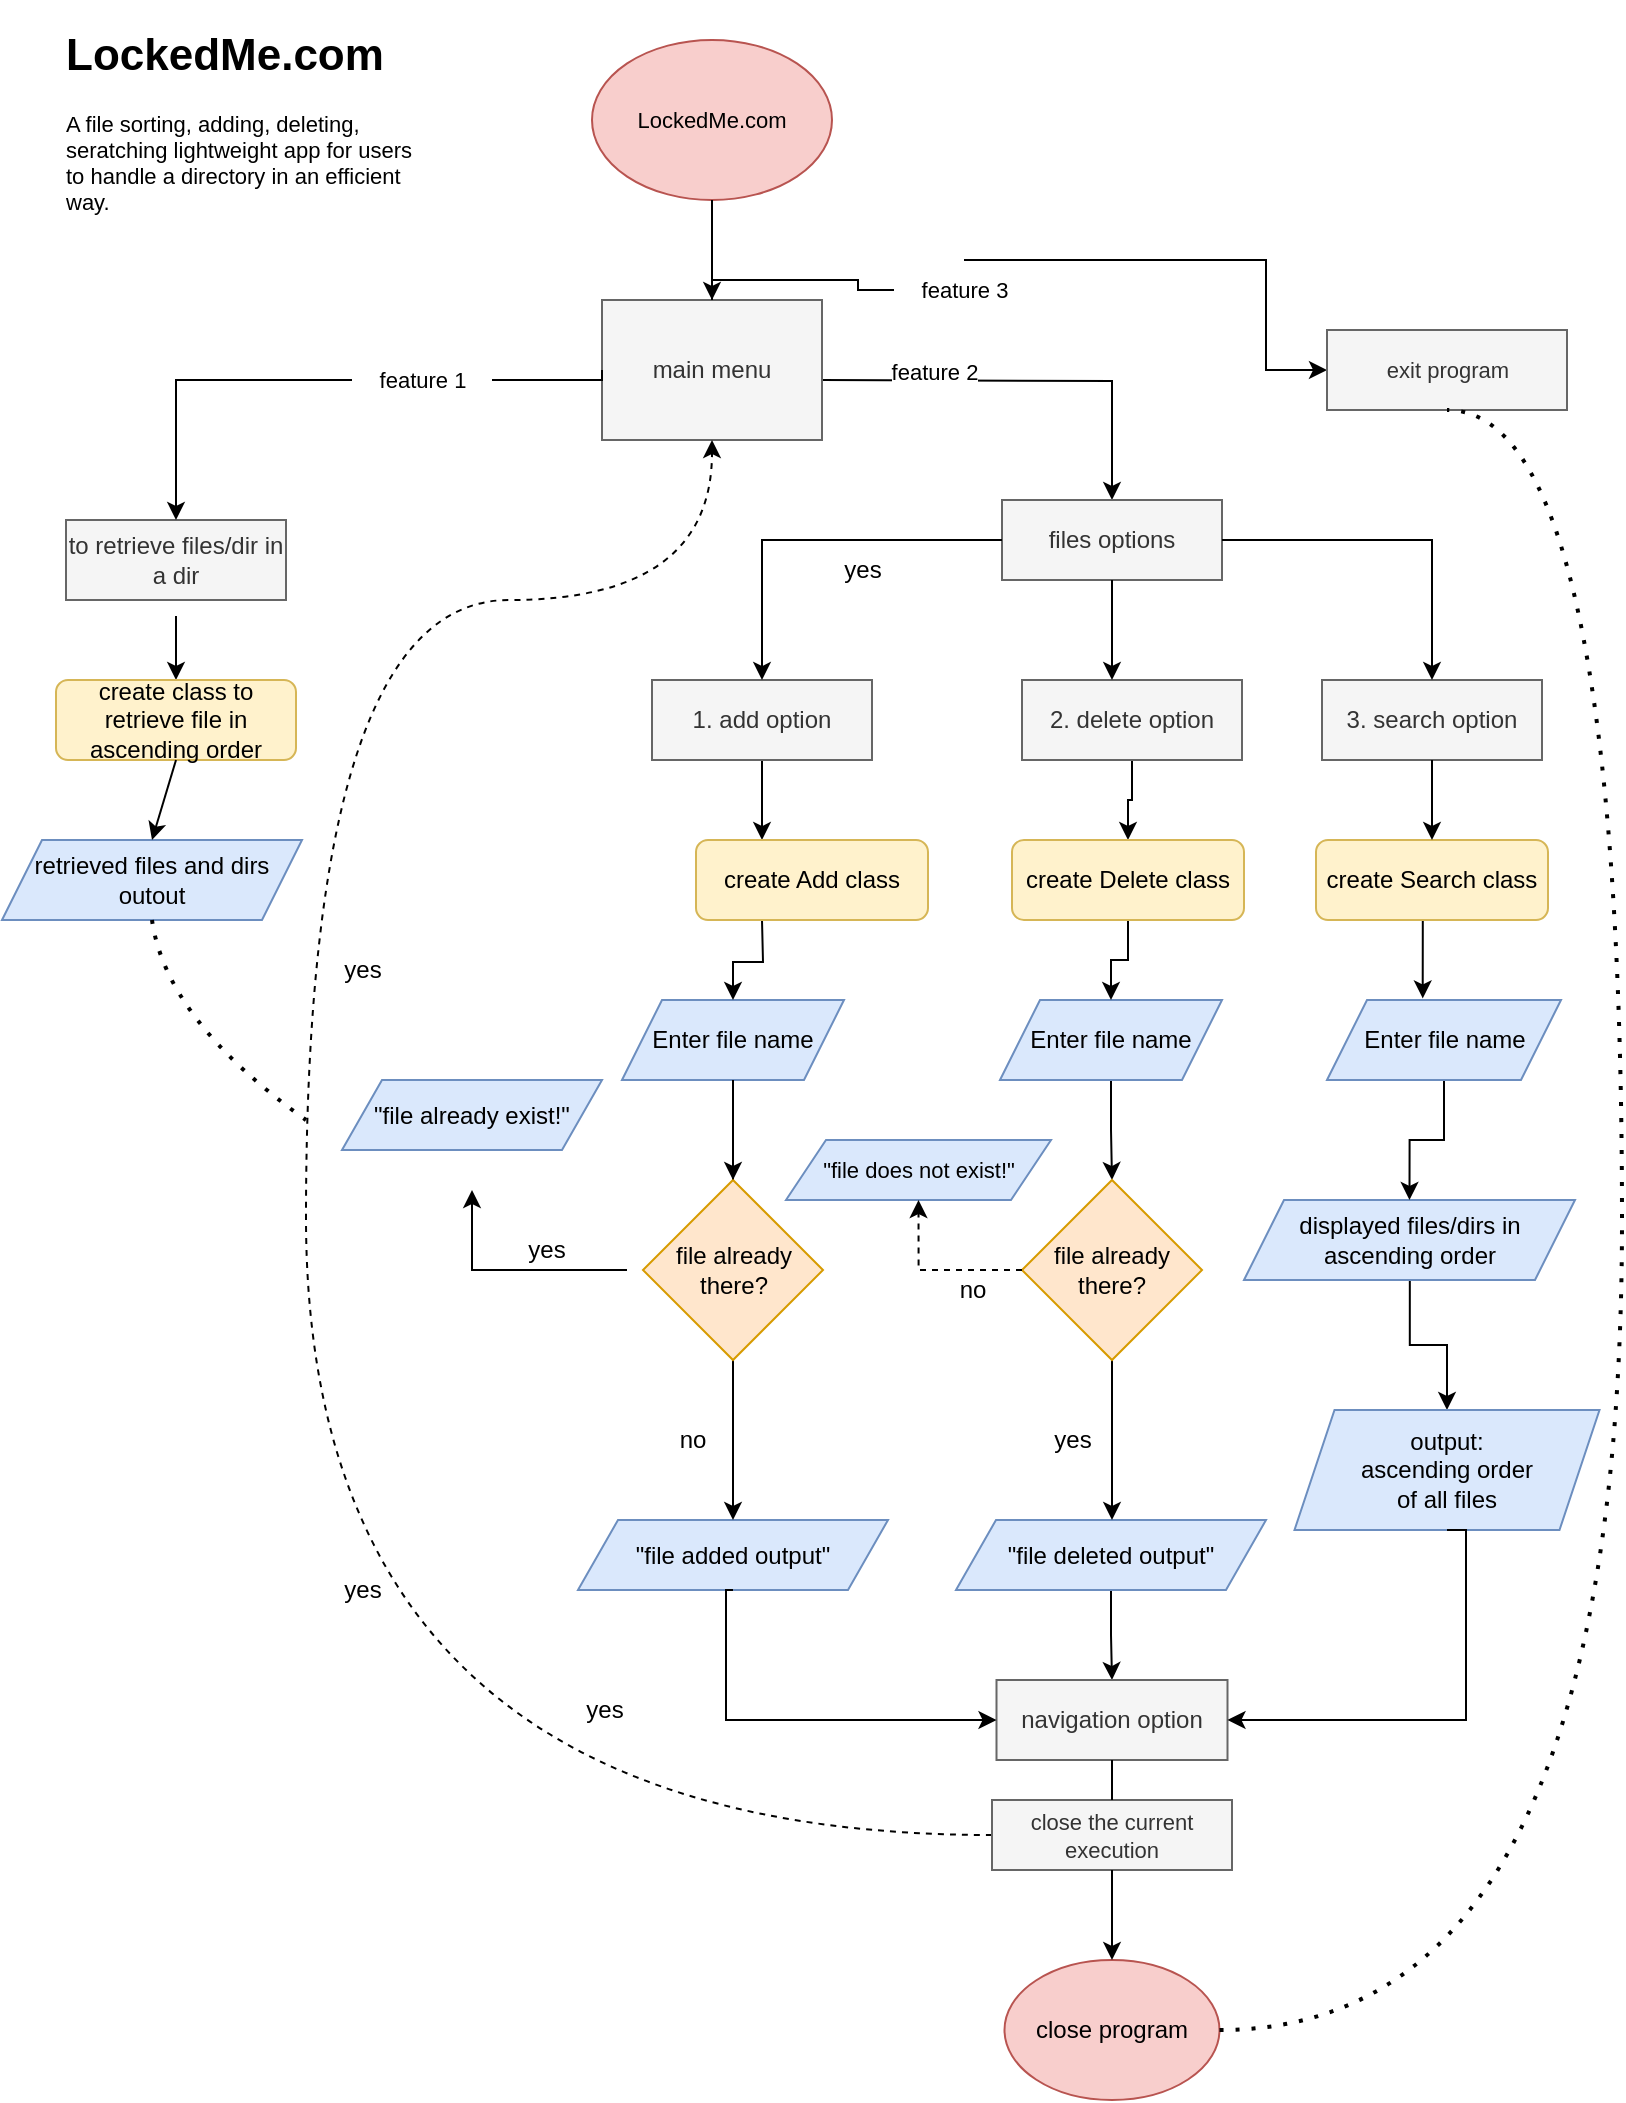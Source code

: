 <mxfile version="20.2.5" type="device"><diagram id="C5RBs43oDa-KdzZeNtuy" name="Page-1"><mxGraphModel dx="1738" dy="893" grid="1" gridSize="10" guides="1" tooltips="1" connect="1" arrows="1" fold="1" page="1" pageScale="1" pageWidth="827" pageHeight="1169" math="0" shadow="0"><root><mxCell id="WIyWlLk6GJQsqaUBKTNV-0"/><mxCell id="WIyWlLk6GJQsqaUBKTNV-1" parent="WIyWlLk6GJQsqaUBKTNV-0"/><mxCell id="FOThEO_fWk3-EDrb9geK-99" value="" style="edgeStyle=orthogonalEdgeStyle;curved=1;rounded=0;orthogonalLoop=1;jettySize=auto;html=1;startSize=6;endSize=6;sourcePerimeterSpacing=8;targetPerimeterSpacing=20;entryX=0.5;entryY=0;entryDx=0;entryDy=0;" edge="1" parent="WIyWlLk6GJQsqaUBKTNV-1" source="FOThEO_fWk3-EDrb9geK-5" target="FOThEO_fWk3-EDrb9geK-96"><mxGeometry relative="1" as="geometry"/></mxCell><mxCell id="FOThEO_fWk3-EDrb9geK-5" value="to retrieve files/dir in a dir" style="rounded=0;whiteSpace=wrap;html=1;fillColor=#f5f5f5;fontColor=#333333;strokeColor=#666666;" vertex="1" parent="WIyWlLk6GJQsqaUBKTNV-1"><mxGeometry x="40" y="270" width="110" height="40" as="geometry"/></mxCell><mxCell id="FOThEO_fWk3-EDrb9geK-8" value="" style="edgeStyle=orthogonalEdgeStyle;rounded=0;orthogonalLoop=1;jettySize=auto;html=1;" edge="1" parent="WIyWlLk6GJQsqaUBKTNV-1" target="FOThEO_fWk3-EDrb9geK-6"><mxGeometry relative="1" as="geometry"><mxPoint x="418" y="200" as="sourcePoint"/></mxGeometry></mxCell><mxCell id="FOThEO_fWk3-EDrb9geK-119" value="feature 2" style="edgeLabel;html=1;align=center;verticalAlign=middle;resizable=0;points=[];" vertex="1" connectable="0" parent="FOThEO_fWk3-EDrb9geK-8"><mxGeometry x="-0.453" y="4" relative="1" as="geometry"><mxPoint as="offset"/></mxGeometry></mxCell><mxCell id="FOThEO_fWk3-EDrb9geK-6" value="files options" style="rounded=0;whiteSpace=wrap;html=1;fillColor=#f5f5f5;fontColor=#333333;strokeColor=#666666;" vertex="1" parent="WIyWlLk6GJQsqaUBKTNV-1"><mxGeometry x="508" y="260" width="110" height="40" as="geometry"/></mxCell><mxCell id="FOThEO_fWk3-EDrb9geK-105" value="" style="edgeStyle=orthogonalEdgeStyle;rounded=0;orthogonalLoop=1;jettySize=auto;html=1;startSize=6;endSize=6;sourcePerimeterSpacing=8;targetPerimeterSpacing=20;entryX=0.5;entryY=0;entryDx=0;entryDy=0;exitX=0.5;exitY=1;exitDx=0;exitDy=0;" edge="1" parent="WIyWlLk6GJQsqaUBKTNV-1" source="FOThEO_fWk3-EDrb9geK-9"><mxGeometry relative="1" as="geometry"><mxPoint x="388" y="430" as="targetPoint"/></mxGeometry></mxCell><mxCell id="FOThEO_fWk3-EDrb9geK-9" value="1. add option" style="rounded=0;whiteSpace=wrap;html=1;fillColor=#f5f5f5;fontColor=#333333;strokeColor=#666666;" vertex="1" parent="WIyWlLk6GJQsqaUBKTNV-1"><mxGeometry x="333" y="350" width="110" height="40" as="geometry"/></mxCell><mxCell id="FOThEO_fWk3-EDrb9geK-106" value="" style="edgeStyle=orthogonalEdgeStyle;rounded=0;orthogonalLoop=1;jettySize=auto;html=1;startSize=6;endSize=6;sourcePerimeterSpacing=8;targetPerimeterSpacing=20;entryX=0.5;entryY=0;entryDx=0;entryDy=0;exitX=0.5;exitY=1;exitDx=0;exitDy=0;" edge="1" parent="WIyWlLk6GJQsqaUBKTNV-1" source="FOThEO_fWk3-EDrb9geK-10" target="FOThEO_fWk3-EDrb9geK-62"><mxGeometry relative="1" as="geometry"><Array as="points"><mxPoint x="573" y="410"/><mxPoint x="571" y="410"/></Array></mxGeometry></mxCell><mxCell id="FOThEO_fWk3-EDrb9geK-10" value="2. delete option" style="rounded=0;whiteSpace=wrap;html=1;fillColor=#f5f5f5;fontColor=#333333;strokeColor=#666666;" vertex="1" parent="WIyWlLk6GJQsqaUBKTNV-1"><mxGeometry x="518" y="350" width="110" height="40" as="geometry"/></mxCell><mxCell id="FOThEO_fWk3-EDrb9geK-11" value="3. search option" style="rounded=0;whiteSpace=wrap;html=1;fillColor=#f5f5f5;fontColor=#333333;strokeColor=#666666;" vertex="1" parent="WIyWlLk6GJQsqaUBKTNV-1"><mxGeometry x="668" y="350" width="110" height="40" as="geometry"/></mxCell><mxCell id="FOThEO_fWk3-EDrb9geK-16" value="&quot;file already exist!&quot;" style="shape=parallelogram;perimeter=parallelogramPerimeter;whiteSpace=wrap;html=1;fixedSize=1;fillColor=#dae8fc;strokeColor=#6c8ebf;" vertex="1" parent="WIyWlLk6GJQsqaUBKTNV-1"><mxGeometry x="178" y="550" width="130" height="35" as="geometry"/></mxCell><mxCell id="FOThEO_fWk3-EDrb9geK-111" value="" style="edgeStyle=orthogonalEdgeStyle;rounded=0;orthogonalLoop=1;jettySize=auto;html=1;startSize=6;endSize=6;sourcePerimeterSpacing=8;targetPerimeterSpacing=20;entryX=0.5;entryY=0;entryDx=0;entryDy=0;exitX=0.5;exitY=1;exitDx=0;exitDy=0;" edge="1" parent="WIyWlLk6GJQsqaUBKTNV-1" source="FOThEO_fWk3-EDrb9geK-31" target="FOThEO_fWk3-EDrb9geK-54"><mxGeometry relative="1" as="geometry"/></mxCell><mxCell id="FOThEO_fWk3-EDrb9geK-31" value="Enter file name" style="shape=parallelogram;perimeter=parallelogramPerimeter;whiteSpace=wrap;html=1;fixedSize=1;fillColor=#dae8fc;strokeColor=#6c8ebf;" vertex="1" parent="WIyWlLk6GJQsqaUBKTNV-1"><mxGeometry x="507" y="510" width="111" height="40" as="geometry"/></mxCell><mxCell id="FOThEO_fWk3-EDrb9geK-82" value="" style="edgeStyle=orthogonalEdgeStyle;rounded=0;orthogonalLoop=1;jettySize=auto;html=1;startSize=6;endSize=6;sourcePerimeterSpacing=8;targetPerimeterSpacing=20;entryX=0.5;entryY=0;entryDx=0;entryDy=0;exitX=0.501;exitY=1;exitDx=0;exitDy=0;exitPerimeter=0;" edge="1" parent="WIyWlLk6GJQsqaUBKTNV-1" source="FOThEO_fWk3-EDrb9geK-32" target="FOThEO_fWk3-EDrb9geK-75"><mxGeometry relative="1" as="geometry"/></mxCell><mxCell id="FOThEO_fWk3-EDrb9geK-32" value="displayed files/dirs in ascending order" style="shape=parallelogram;perimeter=parallelogramPerimeter;whiteSpace=wrap;html=1;fixedSize=1;fillColor=#dae8fc;strokeColor=#6c8ebf;" vertex="1" parent="WIyWlLk6GJQsqaUBKTNV-1"><mxGeometry x="629" y="610" width="165.5" height="40" as="geometry"/></mxCell><mxCell id="FOThEO_fWk3-EDrb9geK-33" value="&quot;file added output&quot;" style="shape=parallelogram;perimeter=parallelogramPerimeter;whiteSpace=wrap;html=1;fixedSize=1;fillColor=#dae8fc;strokeColor=#6c8ebf;" vertex="1" parent="WIyWlLk6GJQsqaUBKTNV-1"><mxGeometry x="296" y="770" width="155" height="35" as="geometry"/></mxCell><mxCell id="FOThEO_fWk3-EDrb9geK-113" value="" style="edgeStyle=orthogonalEdgeStyle;rounded=0;orthogonalLoop=1;jettySize=auto;html=1;startSize=6;endSize=6;sourcePerimeterSpacing=8;targetPerimeterSpacing=20;entryX=0.5;entryY=0;entryDx=0;entryDy=0;exitX=0.5;exitY=1;exitDx=0;exitDy=0;" edge="1" parent="WIyWlLk6GJQsqaUBKTNV-1" source="FOThEO_fWk3-EDrb9geK-34" target="FOThEO_fWk3-EDrb9geK-85"><mxGeometry relative="1" as="geometry"/></mxCell><mxCell id="FOThEO_fWk3-EDrb9geK-34" value="&quot;file deleted output&quot;" style="shape=parallelogram;perimeter=parallelogramPerimeter;whiteSpace=wrap;html=1;fixedSize=1;fillColor=#dae8fc;strokeColor=#6c8ebf;" vertex="1" parent="WIyWlLk6GJQsqaUBKTNV-1"><mxGeometry x="485" y="770" width="155" height="35" as="geometry"/></mxCell><mxCell id="FOThEO_fWk3-EDrb9geK-112" value="" style="edgeStyle=orthogonalEdgeStyle;rounded=0;orthogonalLoop=1;jettySize=auto;html=1;startSize=6;endSize=6;sourcePerimeterSpacing=8;targetPerimeterSpacing=20;entryX=0.5;entryY=0;entryDx=0;entryDy=0;exitX=0.5;exitY=1;exitDx=0;exitDy=0;" edge="1" parent="WIyWlLk6GJQsqaUBKTNV-1" source="FOThEO_fWk3-EDrb9geK-36" target="FOThEO_fWk3-EDrb9geK-32"><mxGeometry relative="1" as="geometry"/></mxCell><mxCell id="FOThEO_fWk3-EDrb9geK-36" value="Enter file name" style="shape=parallelogram;perimeter=parallelogramPerimeter;whiteSpace=wrap;html=1;fixedSize=1;fillColor=#dae8fc;strokeColor=#6c8ebf;" vertex="1" parent="WIyWlLk6GJQsqaUBKTNV-1"><mxGeometry x="670.5" y="510" width="117" height="40" as="geometry"/></mxCell><mxCell id="FOThEO_fWk3-EDrb9geK-39" value="main menu" style="rounded=0;whiteSpace=wrap;html=1;fillColor=#f5f5f5;fontColor=#333333;strokeColor=#666666;" vertex="1" parent="WIyWlLk6GJQsqaUBKTNV-1"><mxGeometry x="308" y="160" width="110" height="70" as="geometry"/></mxCell><mxCell id="FOThEO_fWk3-EDrb9geK-30" value="Enter file name" style="shape=parallelogram;perimeter=parallelogramPerimeter;whiteSpace=wrap;html=1;fixedSize=1;fillColor=#dae8fc;strokeColor=#6c8ebf;" vertex="1" parent="WIyWlLk6GJQsqaUBKTNV-1"><mxGeometry x="318" y="510" width="111" height="40" as="geometry"/></mxCell><mxCell id="FOThEO_fWk3-EDrb9geK-51" value="" style="edgeStyle=orthogonalEdgeStyle;rounded=0;orthogonalLoop=1;jettySize=auto;html=1;endArrow=none;" edge="1" parent="WIyWlLk6GJQsqaUBKTNV-1" source="FOThEO_fWk3-EDrb9geK-13" target="FOThEO_fWk3-EDrb9geK-30"><mxGeometry relative="1" as="geometry"><mxPoint x="388" y="590" as="sourcePoint"/><mxPoint x="388" y="705" as="targetPoint"/></mxGeometry></mxCell><mxCell id="FOThEO_fWk3-EDrb9geK-77" value="" style="edgeStyle=orthogonalEdgeStyle;rounded=0;orthogonalLoop=1;jettySize=auto;html=1;startSize=6;endSize=6;sourcePerimeterSpacing=8;targetPerimeterSpacing=20;exitX=0.5;exitY=1;exitDx=0;exitDy=0;entryX=0.5;entryY=0;entryDx=0;entryDy=0;" edge="1" parent="WIyWlLk6GJQsqaUBKTNV-1" source="FOThEO_fWk3-EDrb9geK-54"><mxGeometry relative="1" as="geometry"><mxPoint x="563.0" y="770" as="targetPoint"/></mxGeometry></mxCell><mxCell id="FOThEO_fWk3-EDrb9geK-54" value="file already there?" style="rhombus;whiteSpace=wrap;html=1;fillColor=#ffe6cc;strokeColor=#d79b00;" vertex="1" parent="WIyWlLk6GJQsqaUBKTNV-1"><mxGeometry x="518" y="600" width="90" height="90" as="geometry"/></mxCell><mxCell id="FOThEO_fWk3-EDrb9geK-108" value="" style="edgeStyle=orthogonalEdgeStyle;rounded=0;orthogonalLoop=1;jettySize=auto;html=1;startSize=6;endSize=6;sourcePerimeterSpacing=8;targetPerimeterSpacing=20;entryX=0.5;entryY=0;entryDx=0;entryDy=0;exitX=0.5;exitY=1;exitDx=0;exitDy=0;" edge="1" parent="WIyWlLk6GJQsqaUBKTNV-1" target="FOThEO_fWk3-EDrb9geK-30"><mxGeometry relative="1" as="geometry"><mxPoint x="388" y="470" as="sourcePoint"/></mxGeometry></mxCell><mxCell id="FOThEO_fWk3-EDrb9geK-61" value="create Add class" style="rounded=1;whiteSpace=wrap;html=1;fillColor=#fff2cc;strokeColor=#d6b656;" vertex="1" parent="WIyWlLk6GJQsqaUBKTNV-1"><mxGeometry x="355" y="430" width="116" height="40" as="geometry"/></mxCell><mxCell id="FOThEO_fWk3-EDrb9geK-109" value="" style="edgeStyle=orthogonalEdgeStyle;rounded=0;orthogonalLoop=1;jettySize=auto;html=1;startSize=6;endSize=6;sourcePerimeterSpacing=8;targetPerimeterSpacing=20;entryX=0.5;entryY=0;entryDx=0;entryDy=0;exitX=0.5;exitY=1;exitDx=0;exitDy=0;" edge="1" parent="WIyWlLk6GJQsqaUBKTNV-1" source="FOThEO_fWk3-EDrb9geK-62" target="FOThEO_fWk3-EDrb9geK-31"><mxGeometry relative="1" as="geometry"><Array as="points"><mxPoint x="571" y="490"/><mxPoint x="563" y="490"/></Array></mxGeometry></mxCell><mxCell id="FOThEO_fWk3-EDrb9geK-62" value="create Delete class" style="rounded=1;whiteSpace=wrap;html=1;fillColor=#fff2cc;strokeColor=#d6b656;" vertex="1" parent="WIyWlLk6GJQsqaUBKTNV-1"><mxGeometry x="513" y="430" width="116" height="40" as="geometry"/></mxCell><mxCell id="FOThEO_fWk3-EDrb9geK-110" value="" style="edgeStyle=orthogonalEdgeStyle;rounded=0;orthogonalLoop=1;jettySize=auto;html=1;startSize=6;endSize=6;sourcePerimeterSpacing=8;targetPerimeterSpacing=20;entryX=0.409;entryY=-0.02;entryDx=0;entryDy=0;entryPerimeter=0;exitX=0.5;exitY=1;exitDx=0;exitDy=0;" edge="1" parent="WIyWlLk6GJQsqaUBKTNV-1" source="FOThEO_fWk3-EDrb9geK-63" target="FOThEO_fWk3-EDrb9geK-36"><mxGeometry relative="1" as="geometry"/></mxCell><mxCell id="FOThEO_fWk3-EDrb9geK-63" value="create Search class" style="rounded=1;whiteSpace=wrap;html=1;fillColor=#fff2cc;strokeColor=#d6b656;" vertex="1" parent="WIyWlLk6GJQsqaUBKTNV-1"><mxGeometry x="665" y="430" width="116" height="40" as="geometry"/></mxCell><mxCell id="FOThEO_fWk3-EDrb9geK-64" value="" style="endArrow=classic;html=1;rounded=0;startSize=6;endSize=6;targetPerimeterSpacing=20;edgeStyle=orthogonalEdgeStyle;exitX=0;exitY=0.5;exitDx=0;exitDy=0;startArrow=none;entryX=0.5;entryY=0;entryDx=0;entryDy=0;" edge="1" parent="WIyWlLk6GJQsqaUBKTNV-1" source="FOThEO_fWk3-EDrb9geK-120" target="FOThEO_fWk3-EDrb9geK-5"><mxGeometry width="50" height="50" relative="1" as="geometry"><mxPoint x="198" y="229.95" as="sourcePoint"/><mxPoint x="128" y="270" as="targetPoint"/><Array as="points"><mxPoint x="95" y="200"/></Array></mxGeometry></mxCell><mxCell id="FOThEO_fWk3-EDrb9geK-70" value="" style="edgeStyle=orthogonalEdgeStyle;rounded=0;orthogonalLoop=1;jettySize=auto;html=1;startSize=6;endSize=6;sourcePerimeterSpacing=8;targetPerimeterSpacing=20;" edge="1" parent="WIyWlLk6GJQsqaUBKTNV-1" source="FOThEO_fWk3-EDrb9geK-13" target="FOThEO_fWk3-EDrb9geK-16"><mxGeometry relative="1" as="geometry"/></mxCell><mxCell id="FOThEO_fWk3-EDrb9geK-72" value="" style="edgeStyle=orthogonalEdgeStyle;rounded=0;orthogonalLoop=1;jettySize=auto;html=1;startSize=6;endSize=6;sourcePerimeterSpacing=8;targetPerimeterSpacing=20;entryX=0.5;entryY=0;entryDx=0;entryDy=0;exitX=0.5;exitY=1;exitDx=0;exitDy=0;" edge="1" parent="WIyWlLk6GJQsqaUBKTNV-1" source="FOThEO_fWk3-EDrb9geK-13"><mxGeometry relative="1" as="geometry"><mxPoint x="373.5" y="770" as="targetPoint"/></mxGeometry></mxCell><mxCell id="FOThEO_fWk3-EDrb9geK-13" value="file already there?" style="rhombus;whiteSpace=wrap;html=1;fillColor=#ffe6cc;strokeColor=#d79b00;" vertex="1" parent="WIyWlLk6GJQsqaUBKTNV-1"><mxGeometry x="328.5" y="600" width="90" height="90" as="geometry"/></mxCell><mxCell id="FOThEO_fWk3-EDrb9geK-67" value="" style="edgeStyle=orthogonalEdgeStyle;rounded=0;orthogonalLoop=1;jettySize=auto;html=1;startArrow=classic;endArrow=none;startFill=1;" edge="1" parent="WIyWlLk6GJQsqaUBKTNV-1" source="FOThEO_fWk3-EDrb9geK-13" target="FOThEO_fWk3-EDrb9geK-30"><mxGeometry relative="1" as="geometry"><mxPoint x="387.579" y="770" as="sourcePoint"/><mxPoint x="373.556" y="550" as="targetPoint"/></mxGeometry></mxCell><mxCell id="FOThEO_fWk3-EDrb9geK-73" value="yes" style="text;html=1;align=center;verticalAlign=middle;resizable=0;points=[];autosize=1;strokeColor=none;fillColor=none;" vertex="1" parent="WIyWlLk6GJQsqaUBKTNV-1"><mxGeometry x="260" y="620" width="40" height="30" as="geometry"/></mxCell><mxCell id="FOThEO_fWk3-EDrb9geK-74" value="no" style="text;html=1;align=center;verticalAlign=middle;resizable=0;points=[];autosize=1;strokeColor=none;fillColor=none;" vertex="1" parent="WIyWlLk6GJQsqaUBKTNV-1"><mxGeometry x="333" y="715" width="40" height="30" as="geometry"/></mxCell><mxCell id="FOThEO_fWk3-EDrb9geK-75" value="output: &lt;br&gt;ascending order &lt;br&gt;of all files" style="shape=parallelogram;perimeter=parallelogramPerimeter;whiteSpace=wrap;html=1;fixedSize=1;fillColor=#dae8fc;strokeColor=#6c8ebf;" vertex="1" parent="WIyWlLk6GJQsqaUBKTNV-1"><mxGeometry x="654.25" y="715" width="152.5" height="60" as="geometry"/></mxCell><mxCell id="FOThEO_fWk3-EDrb9geK-78" value="yes" style="text;html=1;align=center;verticalAlign=middle;resizable=0;points=[];autosize=1;strokeColor=none;fillColor=none;" vertex="1" parent="WIyWlLk6GJQsqaUBKTNV-1"><mxGeometry x="522.5" y="715" width="40" height="30" as="geometry"/></mxCell><mxCell id="FOThEO_fWk3-EDrb9geK-85" value="navigation option" style="rounded=0;whiteSpace=wrap;html=1;fillColor=#f5f5f5;fontColor=#333333;strokeColor=#666666;" vertex="1" parent="WIyWlLk6GJQsqaUBKTNV-1"><mxGeometry x="505.25" y="850" width="115.5" height="40" as="geometry"/></mxCell><mxCell id="FOThEO_fWk3-EDrb9geK-87" value="" style="endArrow=classic;html=1;rounded=0;startSize=6;endSize=6;sourcePerimeterSpacing=20;targetPerimeterSpacing=8;exitX=0;exitY=0.5;exitDx=0;exitDy=0;edgeStyle=orthogonalEdgeStyle;curved=1;entryX=0.5;entryY=1;entryDx=0;entryDy=0;dashed=1;strokeWidth=1;" edge="1" parent="WIyWlLk6GJQsqaUBKTNV-1" source="FOThEO_fWk3-EDrb9geK-122" target="FOThEO_fWk3-EDrb9geK-39"><mxGeometry width="50" height="50" relative="1" as="geometry"><mxPoint x="98" y="1170" as="sourcePoint"/><mxPoint x="358" y="410" as="targetPoint"/><Array as="points"><mxPoint x="160" y="928"/><mxPoint x="160" y="310"/><mxPoint x="363" y="310"/></Array></mxGeometry></mxCell><mxCell id="FOThEO_fWk3-EDrb9geK-90" value="yes" style="text;html=1;align=center;verticalAlign=middle;resizable=0;points=[];autosize=1;strokeColor=none;fillColor=none;" vertex="1" parent="WIyWlLk6GJQsqaUBKTNV-1"><mxGeometry x="288.5" y="850" width="40" height="30" as="geometry"/></mxCell><mxCell id="FOThEO_fWk3-EDrb9geK-91" value="yes" style="text;html=1;align=center;verticalAlign=middle;resizable=0;points=[];autosize=1;strokeColor=none;fillColor=none;" vertex="1" parent="WIyWlLk6GJQsqaUBKTNV-1"><mxGeometry x="168" y="790" width="40" height="30" as="geometry"/></mxCell><mxCell id="FOThEO_fWk3-EDrb9geK-93" value="yes" style="text;html=1;align=center;verticalAlign=middle;resizable=0;points=[];autosize=1;strokeColor=none;fillColor=none;" vertex="1" parent="WIyWlLk6GJQsqaUBKTNV-1"><mxGeometry x="168" y="480" width="40" height="30" as="geometry"/></mxCell><mxCell id="FOThEO_fWk3-EDrb9geK-94" value="yes" style="text;html=1;align=center;verticalAlign=middle;resizable=0;points=[];autosize=1;strokeColor=none;fillColor=none;" vertex="1" parent="WIyWlLk6GJQsqaUBKTNV-1"><mxGeometry x="418" y="280" width="40" height="30" as="geometry"/></mxCell><mxCell id="FOThEO_fWk3-EDrb9geK-96" value="create class to retrieve file in ascending order" style="rounded=1;whiteSpace=wrap;html=1;fillColor=#fff2cc;strokeColor=#d6b656;" vertex="1" parent="WIyWlLk6GJQsqaUBKTNV-1"><mxGeometry x="35" y="350" width="120" height="40" as="geometry"/></mxCell><mxCell id="FOThEO_fWk3-EDrb9geK-97" value="retrieved files and dirs outout" style="shape=parallelogram;perimeter=parallelogramPerimeter;whiteSpace=wrap;html=1;fixedSize=1;fillColor=#dae8fc;strokeColor=#6c8ebf;" vertex="1" parent="WIyWlLk6GJQsqaUBKTNV-1"><mxGeometry x="8" y="430" width="150" height="40" as="geometry"/></mxCell><mxCell id="FOThEO_fWk3-EDrb9geK-98" value="" style="endArrow=classic;html=1;rounded=0;startSize=6;endSize=6;sourcePerimeterSpacing=8;targetPerimeterSpacing=20;curved=1;exitX=0.5;exitY=1;exitDx=0;exitDy=0;entryX=0.5;entryY=0;entryDx=0;entryDy=0;" edge="1" parent="WIyWlLk6GJQsqaUBKTNV-1" source="FOThEO_fWk3-EDrb9geK-96" target="FOThEO_fWk3-EDrb9geK-97"><mxGeometry width="50" height="50" relative="1" as="geometry"><mxPoint x="68" y="555" as="sourcePoint"/><mxPoint x="118" y="505" as="targetPoint"/></mxGeometry></mxCell><mxCell id="FOThEO_fWk3-EDrb9geK-102" value="" style="endArrow=classic;html=1;rounded=0;startSize=6;endSize=6;sourcePerimeterSpacing=8;targetPerimeterSpacing=20;curved=1;exitX=0.5;exitY=1;exitDx=0;exitDy=0;" edge="1" parent="WIyWlLk6GJQsqaUBKTNV-1" source="FOThEO_fWk3-EDrb9geK-6"><mxGeometry width="50" height="50" relative="1" as="geometry"><mxPoint x="478" y="500" as="sourcePoint"/><mxPoint x="563" y="350" as="targetPoint"/></mxGeometry></mxCell><mxCell id="FOThEO_fWk3-EDrb9geK-103" value="" style="endArrow=classic;html=1;rounded=0;startSize=6;endSize=6;sourcePerimeterSpacing=8;targetPerimeterSpacing=20;edgeStyle=orthogonalEdgeStyle;exitX=1;exitY=0.5;exitDx=0;exitDy=0;entryX=0.5;entryY=0;entryDx=0;entryDy=0;" edge="1" parent="WIyWlLk6GJQsqaUBKTNV-1" source="FOThEO_fWk3-EDrb9geK-6" target="FOThEO_fWk3-EDrb9geK-11"><mxGeometry width="50" height="50" relative="1" as="geometry"><mxPoint x="677.5" y="310" as="sourcePoint"/><mxPoint x="728" y="330" as="targetPoint"/></mxGeometry></mxCell><mxCell id="FOThEO_fWk3-EDrb9geK-104" value="" style="endArrow=classic;html=1;rounded=0;startSize=6;endSize=6;sourcePerimeterSpacing=8;targetPerimeterSpacing=20;edgeStyle=orthogonalEdgeStyle;exitX=0;exitY=0.5;exitDx=0;exitDy=0;entryX=0.5;entryY=0;entryDx=0;entryDy=0;" edge="1" parent="WIyWlLk6GJQsqaUBKTNV-1" source="FOThEO_fWk3-EDrb9geK-6" target="FOThEO_fWk3-EDrb9geK-9"><mxGeometry width="50" height="50" relative="1" as="geometry"><mxPoint x="478" y="310" as="sourcePoint"/><mxPoint x="408" y="330" as="targetPoint"/></mxGeometry></mxCell><mxCell id="FOThEO_fWk3-EDrb9geK-107" value="" style="endArrow=classic;html=1;rounded=0;startSize=6;endSize=6;sourcePerimeterSpacing=8;targetPerimeterSpacing=20;exitX=0.5;exitY=1;exitDx=0;exitDy=0;entryX=0.5;entryY=0;entryDx=0;entryDy=0;" edge="1" parent="WIyWlLk6GJQsqaUBKTNV-1" source="FOThEO_fWk3-EDrb9geK-11" target="FOThEO_fWk3-EDrb9geK-63"><mxGeometry width="50" height="50" relative="1" as="geometry"><mxPoint x="468" y="420" as="sourcePoint"/><mxPoint x="758" y="420" as="targetPoint"/></mxGeometry></mxCell><mxCell id="FOThEO_fWk3-EDrb9geK-120" value="feature 1" style="text;html=1;align=center;verticalAlign=middle;resizable=0;points=[];autosize=1;strokeColor=none;fillColor=none;fontSize=11;" vertex="1" parent="WIyWlLk6GJQsqaUBKTNV-1"><mxGeometry x="183" y="185" width="70" height="30" as="geometry"/></mxCell><mxCell id="FOThEO_fWk3-EDrb9geK-121" value="" style="endArrow=none;html=1;rounded=0;startSize=6;endSize=6;sourcePerimeterSpacing=8;edgeStyle=orthogonalEdgeStyle;exitX=0;exitY=0.5;exitDx=0;exitDy=0;" edge="1" parent="WIyWlLk6GJQsqaUBKTNV-1" source="FOThEO_fWk3-EDrb9geK-39" target="FOThEO_fWk3-EDrb9geK-120"><mxGeometry width="50" height="50" relative="1" as="geometry"><mxPoint x="308" y="195" as="sourcePoint"/><mxPoint x="128" y="270" as="targetPoint"/><Array as="points"><mxPoint x="308" y="200"/></Array></mxGeometry></mxCell><mxCell id="FOThEO_fWk3-EDrb9geK-122" value="close the current execution" style="rounded=0;whiteSpace=wrap;html=1;fontSize=11;fillColor=#f5f5f5;fontColor=#333333;strokeColor=#666666;" vertex="1" parent="WIyWlLk6GJQsqaUBKTNV-1"><mxGeometry x="503" y="910" width="120" height="35" as="geometry"/></mxCell><mxCell id="FOThEO_fWk3-EDrb9geK-123" value="" style="edgeStyle=orthogonalEdgeStyle;rounded=0;orthogonalLoop=1;jettySize=auto;html=1;startSize=6;endSize=6;sourcePerimeterSpacing=8;entryX=0.5;entryY=0;entryDx=0;entryDy=0;exitX=0.5;exitY=1;exitDx=0;exitDy=0;endArrow=none;" edge="1" parent="WIyWlLk6GJQsqaUBKTNV-1" source="FOThEO_fWk3-EDrb9geK-85" target="FOThEO_fWk3-EDrb9geK-122"><mxGeometry relative="1" as="geometry"><mxPoint x="563" y="890" as="sourcePoint"/><mxPoint x="563" y="970" as="targetPoint"/></mxGeometry></mxCell><mxCell id="FOThEO_fWk3-EDrb9geK-128" value="" style="endArrow=classic;html=1;rounded=0;fontSize=11;startSize=6;endSize=6;targetPerimeterSpacing=20;edgeStyle=orthogonalEdgeStyle;exitX=0.5;exitY=0;exitDx=0;exitDy=0;entryX=0;entryY=0.5;entryDx=0;entryDy=0;startArrow=none;" edge="1" parent="WIyWlLk6GJQsqaUBKTNV-1" source="FOThEO_fWk3-EDrb9geK-138"><mxGeometry width="50" height="50" relative="1" as="geometry"><mxPoint x="448" y="180" as="sourcePoint"/><mxPoint x="670.5" y="195" as="targetPoint"/><Array as="points"><mxPoint x="640" y="140"/><mxPoint x="640" y="195"/></Array></mxGeometry></mxCell><mxCell id="FOThEO_fWk3-EDrb9geK-129" value="close program" style="ellipse;whiteSpace=wrap;html=1;fillColor=#f8cecc;strokeColor=#b85450;" vertex="1" parent="WIyWlLk6GJQsqaUBKTNV-1"><mxGeometry x="509.25" y="990" width="107.5" height="70" as="geometry"/></mxCell><mxCell id="FOThEO_fWk3-EDrb9geK-131" value="" style="endArrow=classic;html=1;rounded=0;fontSize=11;startSize=6;endSize=6;sourcePerimeterSpacing=8;targetPerimeterSpacing=20;exitX=0.5;exitY=1;exitDx=0;exitDy=0;entryX=0.5;entryY=0;entryDx=0;entryDy=0;" edge="1" parent="WIyWlLk6GJQsqaUBKTNV-1" source="FOThEO_fWk3-EDrb9geK-122" target="FOThEO_fWk3-EDrb9geK-129"><mxGeometry width="50" height="50" relative="1" as="geometry"><mxPoint x="508.5" y="1050" as="sourcePoint"/><mxPoint x="558.5" y="1000" as="targetPoint"/></mxGeometry></mxCell><mxCell id="FOThEO_fWk3-EDrb9geK-132" value="exit program" style="rounded=0;whiteSpace=wrap;html=1;fontSize=11;fillColor=#f5f5f5;fontColor=#333333;strokeColor=#666666;" vertex="1" parent="WIyWlLk6GJQsqaUBKTNV-1"><mxGeometry x="670.5" y="175" width="120" height="40" as="geometry"/></mxCell><mxCell id="FOThEO_fWk3-EDrb9geK-134" value="" style="endArrow=none;dashed=1;html=1;dashPattern=1 3;strokeWidth=2;rounded=0;fontSize=11;startSize=6;endSize=6;sourcePerimeterSpacing=8;targetPerimeterSpacing=20;edgeStyle=orthogonalEdgeStyle;curved=1;exitX=1;exitY=0.5;exitDx=0;exitDy=0;entryX=0.5;entryY=1;entryDx=0;entryDy=0;" edge="1" parent="WIyWlLk6GJQsqaUBKTNV-1" source="FOThEO_fWk3-EDrb9geK-129" target="FOThEO_fWk3-EDrb9geK-132"><mxGeometry width="50" height="50" relative="1" as="geometry"><mxPoint x="668" y="1131.667" as="sourcePoint"/><mxPoint x="698" y="220" as="targetPoint"/><Array as="points"><mxPoint x="818" y="1025"/><mxPoint x="818" y="215"/></Array></mxGeometry></mxCell><mxCell id="FOThEO_fWk3-EDrb9geK-138" value="feature 3" style="text;html=1;align=center;verticalAlign=middle;resizable=0;points=[];autosize=1;strokeColor=none;fillColor=none;fontSize=11;" vertex="1" parent="WIyWlLk6GJQsqaUBKTNV-1"><mxGeometry x="454" y="140" width="70" height="30" as="geometry"/></mxCell><mxCell id="FOThEO_fWk3-EDrb9geK-140" value="" style="endArrow=none;html=1;rounded=0;fontSize=11;startSize=6;endSize=6;sourcePerimeterSpacing=8;edgeStyle=orthogonalEdgeStyle;exitX=0.5;exitY=0;exitDx=0;exitDy=0;entryX=0;entryY=0.5;entryDx=0;entryDy=0;" edge="1" parent="WIyWlLk6GJQsqaUBKTNV-1" source="FOThEO_fWk3-EDrb9geK-39" target="FOThEO_fWk3-EDrb9geK-138"><mxGeometry width="50" height="50" relative="1" as="geometry"><mxPoint x="363" y="160" as="sourcePoint"/><mxPoint x="670.5" y="195" as="targetPoint"/></mxGeometry></mxCell><mxCell id="FOThEO_fWk3-EDrb9geK-144" value="" style="endArrow=none;dashed=1;html=1;dashPattern=1 3;strokeWidth=2;rounded=0;fontSize=11;startSize=6;endSize=6;sourcePerimeterSpacing=8;targetPerimeterSpacing=20;curved=1;exitX=0.5;exitY=1;exitDx=0;exitDy=0;" edge="1" parent="WIyWlLk6GJQsqaUBKTNV-1" source="FOThEO_fWk3-EDrb9geK-97"><mxGeometry width="50" height="50" relative="1" as="geometry"><mxPoint x="380" y="430" as="sourcePoint"/><mxPoint x="160" y="570" as="targetPoint"/><Array as="points"><mxPoint x="90" y="520"/></Array></mxGeometry></mxCell><mxCell id="FOThEO_fWk3-EDrb9geK-147" value="&quot;file does not exist!&quot;" style="shape=parallelogram;perimeter=parallelogramPerimeter;whiteSpace=wrap;html=1;fixedSize=1;fontSize=11;fillColor=#dae8fc;strokeColor=#6c8ebf;" vertex="1" parent="WIyWlLk6GJQsqaUBKTNV-1"><mxGeometry x="400" y="580" width="132.5" height="30" as="geometry"/></mxCell><mxCell id="FOThEO_fWk3-EDrb9geK-148" value="" style="endArrow=classic;html=1;rounded=0;dashed=1;fontSize=11;startSize=6;endSize=6;sourcePerimeterSpacing=8;targetPerimeterSpacing=20;strokeWidth=1;edgeStyle=orthogonalEdgeStyle;entryX=0.5;entryY=1;entryDx=0;entryDy=0;exitX=0;exitY=0.5;exitDx=0;exitDy=0;" edge="1" parent="WIyWlLk6GJQsqaUBKTNV-1" source="FOThEO_fWk3-EDrb9geK-54" target="FOThEO_fWk3-EDrb9geK-147"><mxGeometry width="50" height="50" relative="1" as="geometry"><mxPoint x="450" y="680" as="sourcePoint"/><mxPoint x="500" y="630" as="targetPoint"/></mxGeometry></mxCell><mxCell id="FOThEO_fWk3-EDrb9geK-149" value="no" style="text;html=1;align=center;verticalAlign=middle;resizable=0;points=[];autosize=1;strokeColor=none;fillColor=none;" vertex="1" parent="WIyWlLk6GJQsqaUBKTNV-1"><mxGeometry x="473" y="640" width="40" height="30" as="geometry"/></mxCell><mxCell id="FOThEO_fWk3-EDrb9geK-153" value="&lt;h1&gt;LockedMe.com&lt;/h1&gt;&lt;p&gt;A file sorting, adding, deleting, seratching lightweight app for users to handle a directory in an efficient way.&lt;/p&gt;" style="text;html=1;strokeColor=none;fillColor=none;spacing=5;spacingTop=-20;whiteSpace=wrap;overflow=hidden;rounded=0;fontSize=11;" vertex="1" parent="WIyWlLk6GJQsqaUBKTNV-1"><mxGeometry x="35" y="20" width="190" height="120" as="geometry"/></mxCell><mxCell id="FOThEO_fWk3-EDrb9geK-156" value="" style="endArrow=classic;html=1;rounded=0;fontSize=11;startSize=6;endSize=6;sourcePerimeterSpacing=8;targetPerimeterSpacing=20;strokeWidth=1;edgeStyle=orthogonalEdgeStyle;exitX=0.5;exitY=1;exitDx=0;exitDy=0;entryX=0;entryY=0.5;entryDx=0;entryDy=0;" edge="1" parent="WIyWlLk6GJQsqaUBKTNV-1" source="FOThEO_fWk3-EDrb9geK-33" target="FOThEO_fWk3-EDrb9geK-85"><mxGeometry width="50" height="50" relative="1" as="geometry"><mxPoint x="370" y="870" as="sourcePoint"/><mxPoint x="470" y="880" as="targetPoint"/><Array as="points"><mxPoint x="370" y="805"/><mxPoint x="370" y="870"/></Array></mxGeometry></mxCell><mxCell id="FOThEO_fWk3-EDrb9geK-157" value="" style="endArrow=classic;html=1;rounded=0;fontSize=11;startSize=6;endSize=6;sourcePerimeterSpacing=8;targetPerimeterSpacing=20;strokeWidth=1;edgeStyle=orthogonalEdgeStyle;exitX=0.5;exitY=1;exitDx=0;exitDy=0;entryX=1;entryY=0.5;entryDx=0;entryDy=0;" edge="1" parent="WIyWlLk6GJQsqaUBKTNV-1" source="FOThEO_fWk3-EDrb9geK-75" target="FOThEO_fWk3-EDrb9geK-85"><mxGeometry width="50" height="50" relative="1" as="geometry"><mxPoint x="740" y="890" as="sourcePoint"/><mxPoint x="640" y="870" as="targetPoint"/><Array as="points"><mxPoint x="740" y="775"/><mxPoint x="740" y="870"/></Array></mxGeometry></mxCell><mxCell id="FOThEO_fWk3-EDrb9geK-160" value="LockedMe.com" style="ellipse;whiteSpace=wrap;html=1;fontSize=11;fillColor=#f8cecc;strokeColor=#b85450;" vertex="1" parent="WIyWlLk6GJQsqaUBKTNV-1"><mxGeometry x="303" y="30" width="120" height="80" as="geometry"/></mxCell><mxCell id="FOThEO_fWk3-EDrb9geK-162" value="" style="endArrow=classic;html=1;rounded=0;fontSize=11;startSize=6;endSize=6;sourcePerimeterSpacing=8;targetPerimeterSpacing=20;strokeWidth=1;exitX=0.5;exitY=1;exitDx=0;exitDy=0;entryX=0.5;entryY=0;entryDx=0;entryDy=0;" edge="1" parent="WIyWlLk6GJQsqaUBKTNV-1" source="FOThEO_fWk3-EDrb9geK-160" target="FOThEO_fWk3-EDrb9geK-39"><mxGeometry width="50" height="50" relative="1" as="geometry"><mxPoint x="390" y="280" as="sourcePoint"/><mxPoint x="440" y="230" as="targetPoint"/></mxGeometry></mxCell></root></mxGraphModel></diagram></mxfile>
